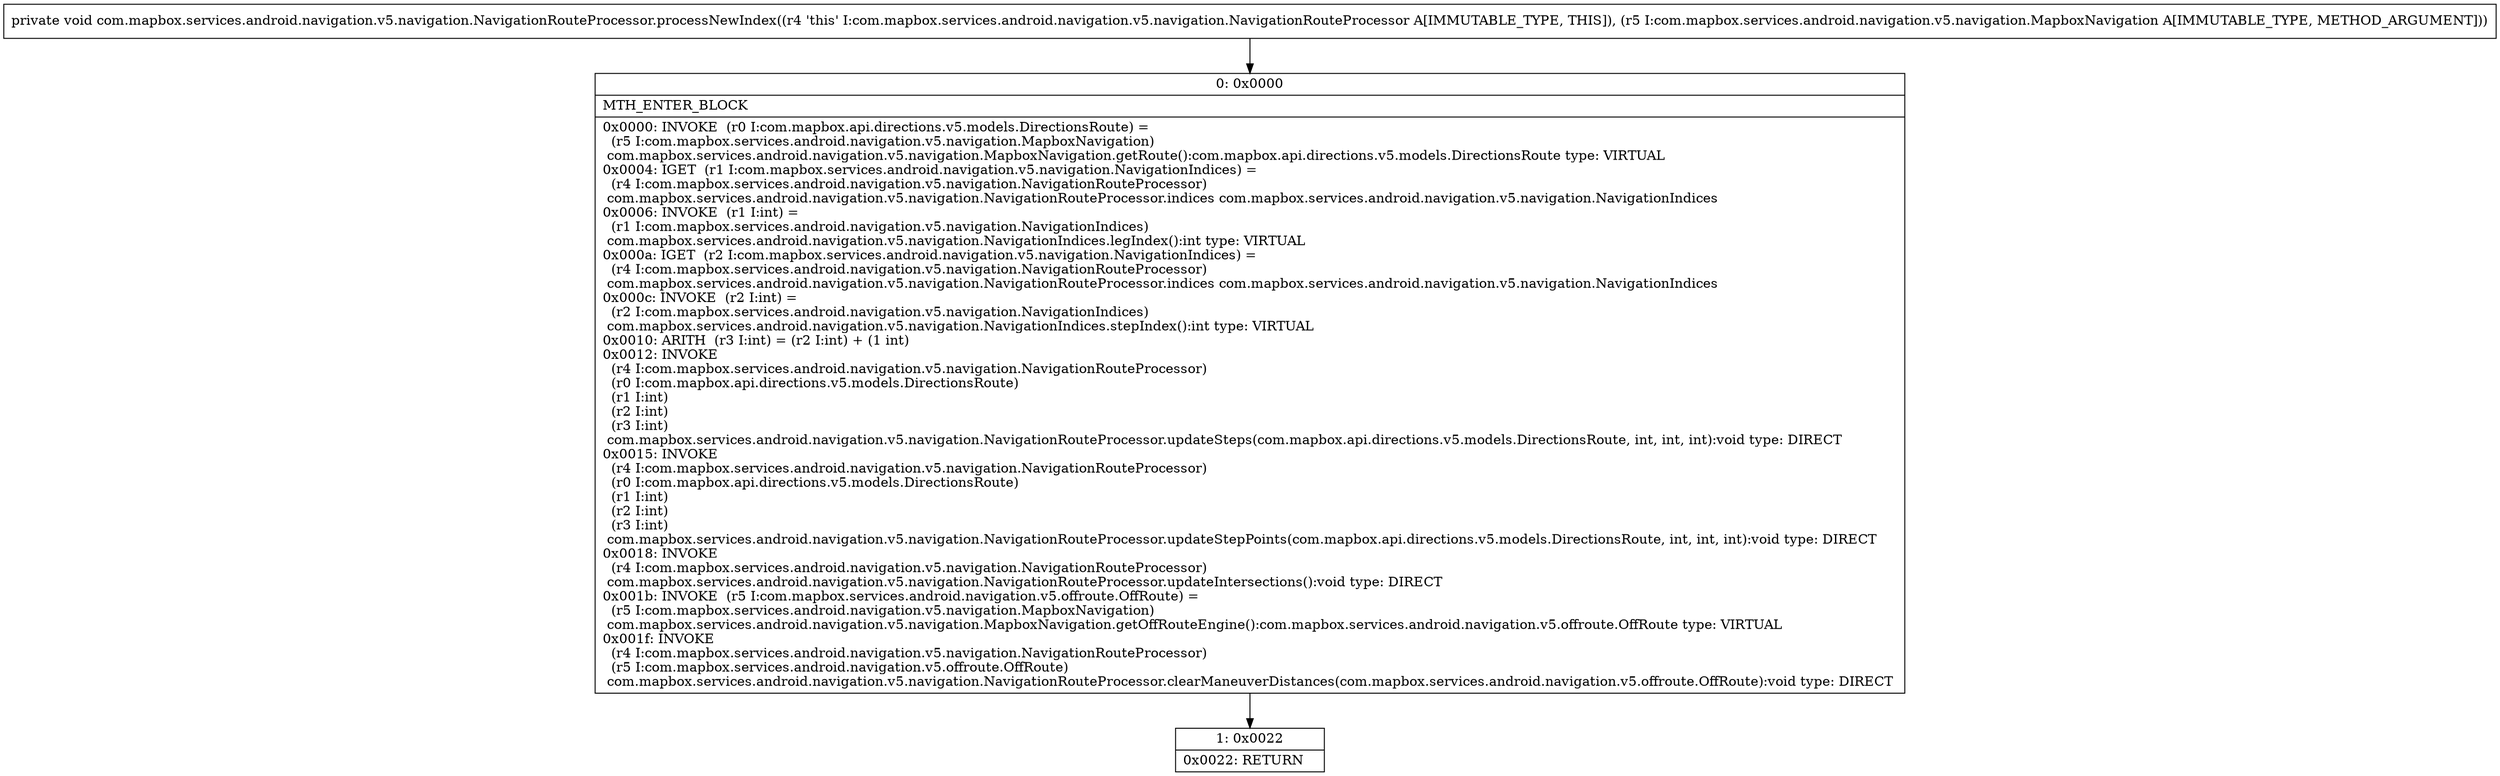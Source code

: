 digraph "CFG forcom.mapbox.services.android.navigation.v5.navigation.NavigationRouteProcessor.processNewIndex(Lcom\/mapbox\/services\/android\/navigation\/v5\/navigation\/MapboxNavigation;)V" {
Node_0 [shape=record,label="{0\:\ 0x0000|MTH_ENTER_BLOCK\l|0x0000: INVOKE  (r0 I:com.mapbox.api.directions.v5.models.DirectionsRoute) = \l  (r5 I:com.mapbox.services.android.navigation.v5.navigation.MapboxNavigation)\l com.mapbox.services.android.navigation.v5.navigation.MapboxNavigation.getRoute():com.mapbox.api.directions.v5.models.DirectionsRoute type: VIRTUAL \l0x0004: IGET  (r1 I:com.mapbox.services.android.navigation.v5.navigation.NavigationIndices) = \l  (r4 I:com.mapbox.services.android.navigation.v5.navigation.NavigationRouteProcessor)\l com.mapbox.services.android.navigation.v5.navigation.NavigationRouteProcessor.indices com.mapbox.services.android.navigation.v5.navigation.NavigationIndices \l0x0006: INVOKE  (r1 I:int) = \l  (r1 I:com.mapbox.services.android.navigation.v5.navigation.NavigationIndices)\l com.mapbox.services.android.navigation.v5.navigation.NavigationIndices.legIndex():int type: VIRTUAL \l0x000a: IGET  (r2 I:com.mapbox.services.android.navigation.v5.navigation.NavigationIndices) = \l  (r4 I:com.mapbox.services.android.navigation.v5.navigation.NavigationRouteProcessor)\l com.mapbox.services.android.navigation.v5.navigation.NavigationRouteProcessor.indices com.mapbox.services.android.navigation.v5.navigation.NavigationIndices \l0x000c: INVOKE  (r2 I:int) = \l  (r2 I:com.mapbox.services.android.navigation.v5.navigation.NavigationIndices)\l com.mapbox.services.android.navigation.v5.navigation.NavigationIndices.stepIndex():int type: VIRTUAL \l0x0010: ARITH  (r3 I:int) = (r2 I:int) + (1 int) \l0x0012: INVOKE  \l  (r4 I:com.mapbox.services.android.navigation.v5.navigation.NavigationRouteProcessor)\l  (r0 I:com.mapbox.api.directions.v5.models.DirectionsRoute)\l  (r1 I:int)\l  (r2 I:int)\l  (r3 I:int)\l com.mapbox.services.android.navigation.v5.navigation.NavigationRouteProcessor.updateSteps(com.mapbox.api.directions.v5.models.DirectionsRoute, int, int, int):void type: DIRECT \l0x0015: INVOKE  \l  (r4 I:com.mapbox.services.android.navigation.v5.navigation.NavigationRouteProcessor)\l  (r0 I:com.mapbox.api.directions.v5.models.DirectionsRoute)\l  (r1 I:int)\l  (r2 I:int)\l  (r3 I:int)\l com.mapbox.services.android.navigation.v5.navigation.NavigationRouteProcessor.updateStepPoints(com.mapbox.api.directions.v5.models.DirectionsRoute, int, int, int):void type: DIRECT \l0x0018: INVOKE  \l  (r4 I:com.mapbox.services.android.navigation.v5.navigation.NavigationRouteProcessor)\l com.mapbox.services.android.navigation.v5.navigation.NavigationRouteProcessor.updateIntersections():void type: DIRECT \l0x001b: INVOKE  (r5 I:com.mapbox.services.android.navigation.v5.offroute.OffRoute) = \l  (r5 I:com.mapbox.services.android.navigation.v5.navigation.MapboxNavigation)\l com.mapbox.services.android.navigation.v5.navigation.MapboxNavigation.getOffRouteEngine():com.mapbox.services.android.navigation.v5.offroute.OffRoute type: VIRTUAL \l0x001f: INVOKE  \l  (r4 I:com.mapbox.services.android.navigation.v5.navigation.NavigationRouteProcessor)\l  (r5 I:com.mapbox.services.android.navigation.v5.offroute.OffRoute)\l com.mapbox.services.android.navigation.v5.navigation.NavigationRouteProcessor.clearManeuverDistances(com.mapbox.services.android.navigation.v5.offroute.OffRoute):void type: DIRECT \l}"];
Node_1 [shape=record,label="{1\:\ 0x0022|0x0022: RETURN   \l}"];
MethodNode[shape=record,label="{private void com.mapbox.services.android.navigation.v5.navigation.NavigationRouteProcessor.processNewIndex((r4 'this' I:com.mapbox.services.android.navigation.v5.navigation.NavigationRouteProcessor A[IMMUTABLE_TYPE, THIS]), (r5 I:com.mapbox.services.android.navigation.v5.navigation.MapboxNavigation A[IMMUTABLE_TYPE, METHOD_ARGUMENT])) }"];
MethodNode -> Node_0;
Node_0 -> Node_1;
}

